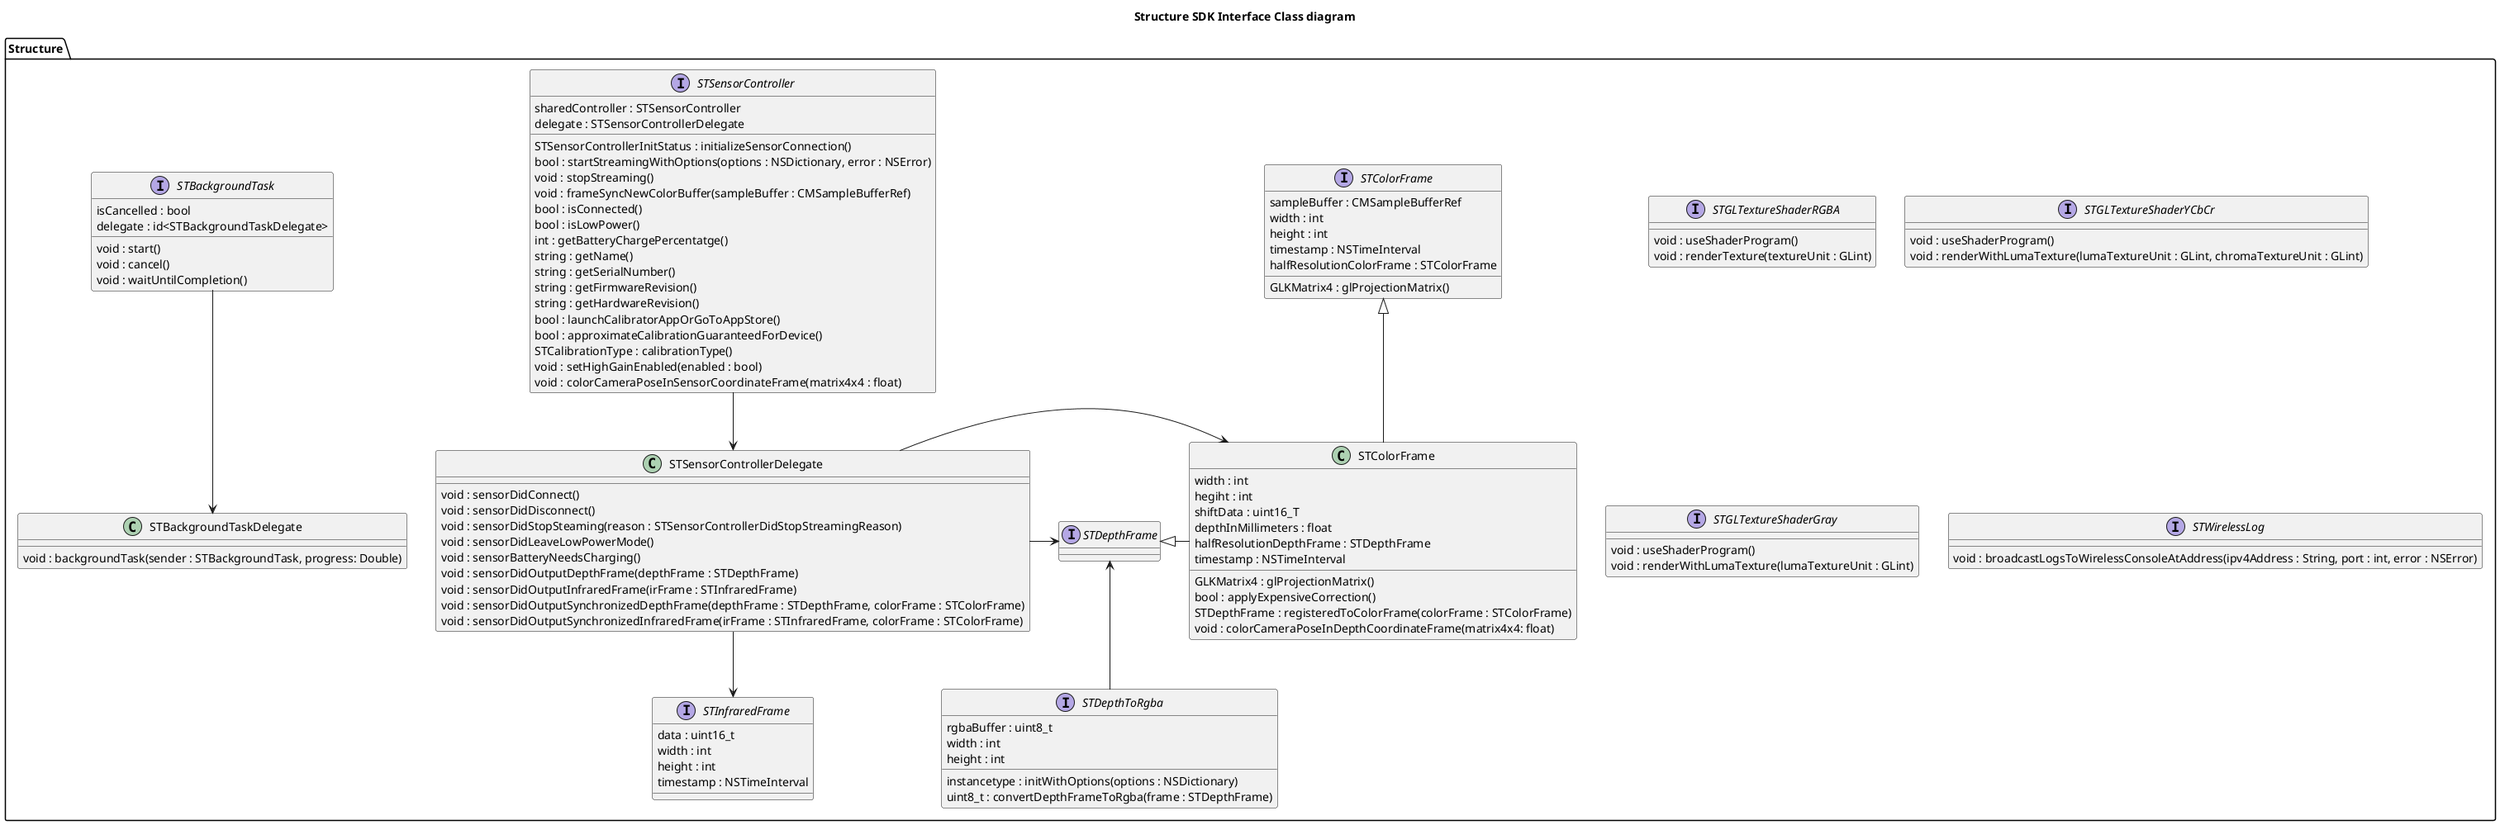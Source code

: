 @startuml
title Structure SDK Interface Class diagram

package Structure {
class "STColorFrame" as CColorFrame {
    width : int
    hegiht : int
    shiftData : uint16_T
    depthInMillimeters : float
    halfResolutionDepthFrame : STDepthFrame
    timestamp : NSTimeInterval
    GLKMatrix4 : glProjectionMatrix()
    bool : applyExpensiveCorrection()
    STDepthFrame : registeredToColorFrame(colorFrame : STColorFrame)
    void : colorCameraPoseInDepthCoordinateFrame(matrix4x4: float)
}

interface STDepthFrame {

}

interface STInfraredFrame {
    data : uint16_t
    width : int
    height : int
    timestamp : NSTimeInterval
}

interface STColorFrame {
    sampleBuffer : CMSampleBufferRef
    width : int
    height : int
    timestamp : NSTimeInterval
    halfResolutionColorFrame : STColorFrame
    GLKMatrix4 : glProjectionMatrix()
}

class STSensorControllerDelegate {
    void : sensorDidConnect()
    void : sensorDidDisconnect()
    void : sensorDidStopSteaming(reason : STSensorControllerDidStopStreamingReason)
    void : sensorDidLeaveLowPowerMode()
    void : sensorBatteryNeedsCharging()
    void : sensorDidOutputDepthFrame(depthFrame : STDepthFrame)
    void : sensorDidOutputInfraredFrame(irFrame : STInfraredFrame)
    void : sensorDidOutputSynchronizedDepthFrame(depthFrame : STDepthFrame, colorFrame : STColorFrame)
    void : sensorDidOutputSynchronizedInfraredFrame(irFrame : STInfraredFrame, colorFrame : STColorFrame)
}
interface STSensorController {
    sharedController : STSensorController
    delegate : STSensorControllerDelegate
    STSensorControllerInitStatus : initializeSensorConnection()
    bool : startStreamingWithOptions(options : NSDictionary, error : NSError)
    void : stopStreaming()
    void : frameSyncNewColorBuffer(sampleBuffer : CMSampleBufferRef)
    bool : isConnected()
    bool : isLowPower()
    int : getBatteryChargePercentatge()
    string : getName()
    string : getSerialNumber()
    string : getFirmwareRevision()
    string : getHardwareRevision()
    bool : launchCalibratorAppOrGoToAppStore()
    bool : approximateCalibrationGuaranteedForDevice()
    STCalibrationType : calibrationType()
    void : setHighGainEnabled(enabled : bool)
    void : colorCameraPoseInSensorCoordinateFrame(matrix4x4 : float)
}
interface STGLTextureShaderRGBA {
    void : useShaderProgram()
    void : renderTexture(textureUnit : GLint)
}
interface STGLTextureShaderYCbCr {
    void : useShaderProgram()
    void : renderWithLumaTexture(lumaTextureUnit : GLint, chromaTextureUnit : GLint)
}
interface STGLTextureShaderGray {
    void : useShaderProgram()
    void : renderWithLumaTexture(lumaTextureUnit : GLint)
}
interface STDepthToRgba {
    rgbaBuffer : uint8_t
    width : int
    height : int
    instancetype : initWithOptions(options : NSDictionary)
    uint8_t : convertDepthFrameToRgba(frame : STDepthFrame)
}
interface STWirelessLog {
    void : broadcastLogsToWirelessConsoleAtAddress(ipv4Address : String, port : int, error : NSError)
}
interface STBackgroundTask {
    isCancelled : bool
    delegate : id<STBackgroundTaskDelegate>
    void : start()
    void : cancel()
    void : waitUntilCompletion()
}
class STBackgroundTaskDelegate {
    void : backgroundTask(sender : STBackgroundTask, progress: Double)
}
}

STDepthFrame <|-right- CColorFrame
STColorFrame <|-down- CColorFrame
STSensorControllerDelegate -right-> STDepthFrame
STSensorControllerDelegate -down-> STInfraredFrame
STSensorControllerDelegate -right-> CColorFrame
STSensorController -down-> STSensorControllerDelegate
STDepthToRgba -up-> STDepthFrame
STBackgroundTask -down-> STBackgroundTaskDelegate

@enduml
